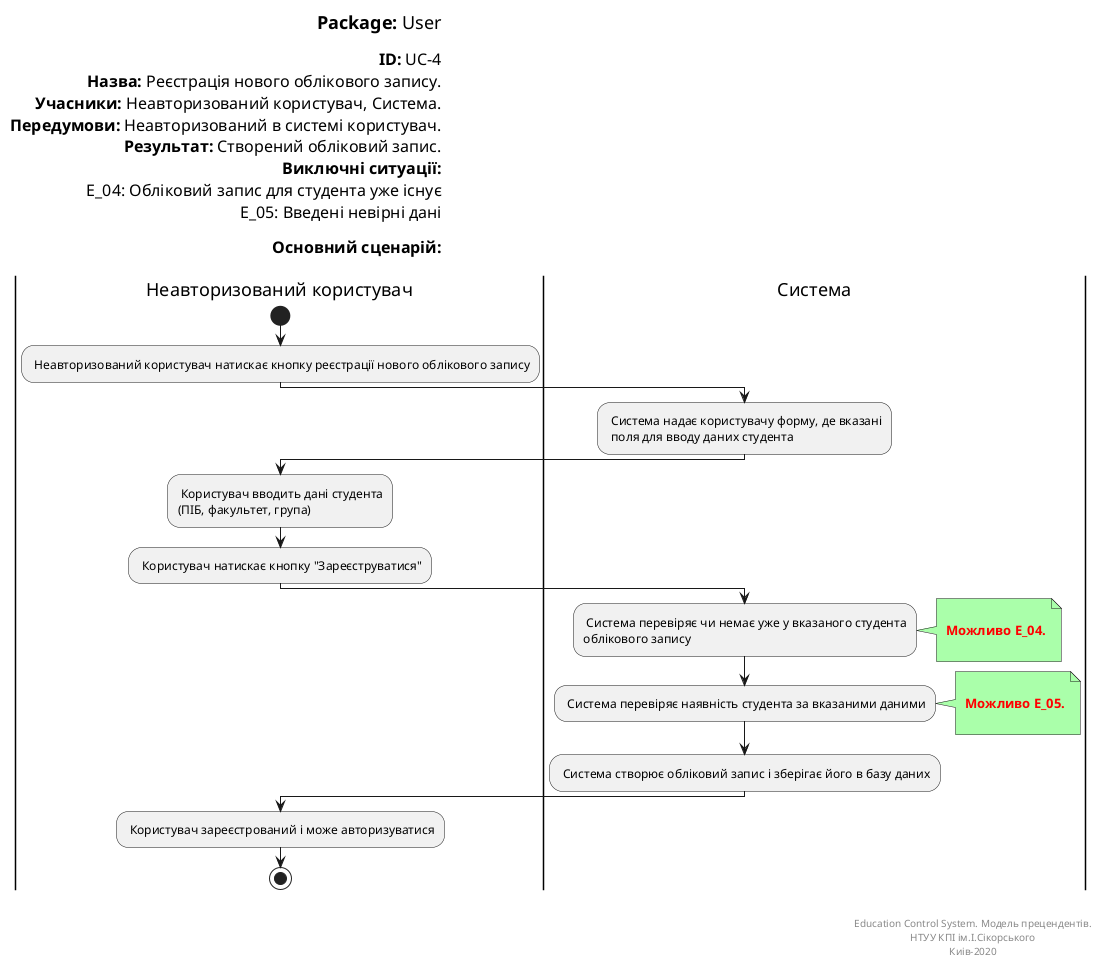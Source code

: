 @startuml
left header
<font color=000 size=18><b>Package:</b> User

<font color=000 size=16><b>ID:</b> UC-4
<font color=000 size=16><b>Назва:</b> Реєстрація нового облікового запису.
<font color=000 size=16><b>Учасники:</b> Неавторизований користувач, Система.
<font color=000 size=16><b>Передумови:</b> Неавторизований в системі користувач.
<font color=000 size=16><b>Результат:</b> Створений обліковий запис.
<font color=000 size=16><b>Виключні ситуації:</b>
<font color=000 size=16> E_04: Обліковий запис для студента уже існує
<font color=000 size=16> E_05: Введені невірні дані

<font color=000 size=16><b>Основний сценарій:</b>

end header

|Неавторизований користувач|
start
: Неавторизований користувач натискає кнопку реєстрації нового облікового запису;

|Система|
: Система надає користувачу форму, де вказані
 поля для вводу даних студента;

|Неавторизований користувач|
: Користувач вводить дані студента
(ПІБ, факультет, група);   

: Користувач натискає кнопку "Зареєструватися";

|Система|
: Система перевіряє чи немає уже у вказаного студента
облікового запису;
note right #aaffaa

<font color=red><b> Можливо E_04.

end note
: Система перевіряє наявність студента за вказаними даними;
note right #aaffaa

<font color=red><b> Можливо E_05.

end note

: Система створює обліковий запис і зберігає його в базу даних;

|Неавторизований користувач|

: Користувач зареєстрований і може авторизуватися;

stop;

right footer


Education Control System. Модель прецендентів.
НТУУ КПІ ім.І.Сікорського
Киів-2020
end footer
@enduml
